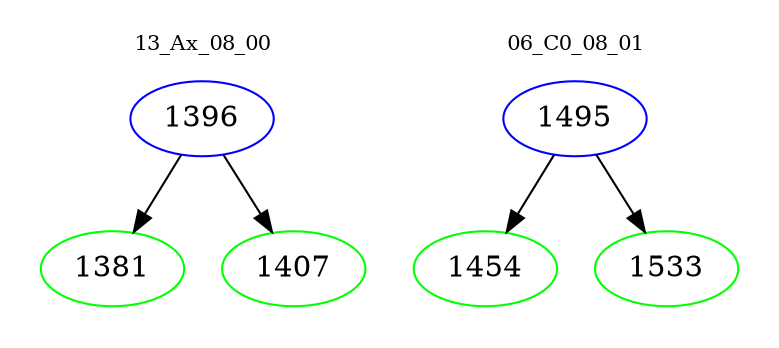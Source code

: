 digraph{
subgraph cluster_0 {
color = white
label = "13_Ax_08_00";
fontsize=10;
T0_1396 [label="1396", color="blue"]
T0_1396 -> T0_1381 [color="black"]
T0_1381 [label="1381", color="green"]
T0_1396 -> T0_1407 [color="black"]
T0_1407 [label="1407", color="green"]
}
subgraph cluster_1 {
color = white
label = "06_C0_08_01";
fontsize=10;
T1_1495 [label="1495", color="blue"]
T1_1495 -> T1_1454 [color="black"]
T1_1454 [label="1454", color="green"]
T1_1495 -> T1_1533 [color="black"]
T1_1533 [label="1533", color="green"]
}
}
